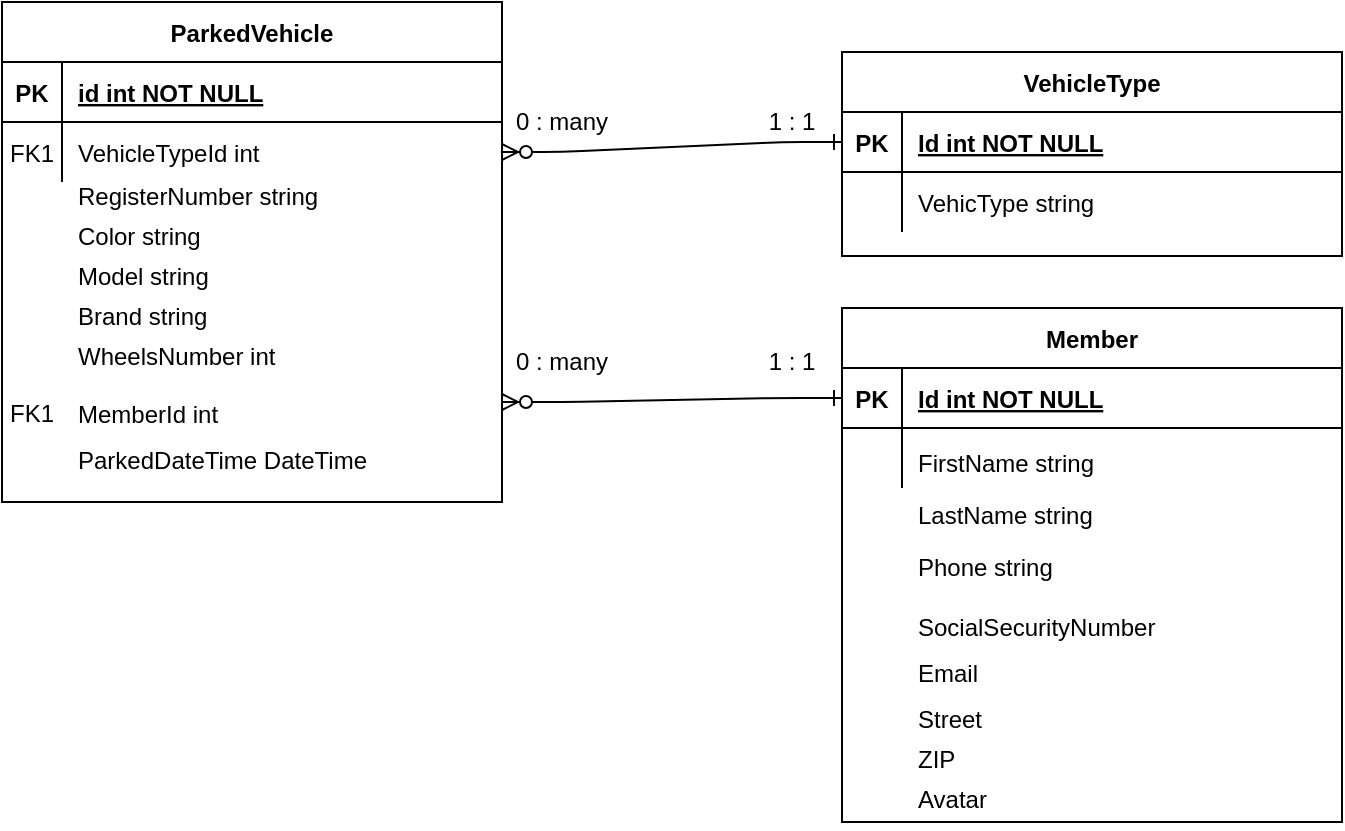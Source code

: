 <mxfile version="13.8.2" type="device"><diagram id="R2lEEEUBdFMjLlhIrx00" name="Page-1"><mxGraphModel dx="299" dy="491" grid="1" gridSize="10" guides="1" tooltips="1" connect="1" arrows="1" fold="1" page="1" pageScale="1" pageWidth="850" pageHeight="1100" math="0" shadow="0" extFonts="Permanent Marker^https://fonts.googleapis.com/css?family=Permanent+Marker"><root><mxCell id="0"/><mxCell id="1" parent="0"/><mxCell id="C-vyLk0tnHw3VtMMgP7b-1" value="" style="edgeStyle=entityRelationEdgeStyle;endArrow=ERone;startArrow=ERzeroToMany;endFill=0;startFill=1;entryX=0;entryY=0.5;entryDx=0;entryDy=0;" parent="1" target="C-vyLk0tnHw3VtMMgP7b-3" edge="1"><mxGeometry width="100" height="100" relative="1" as="geometry"><mxPoint x="310" y="280" as="sourcePoint"/><mxPoint x="440" y="620" as="targetPoint"/></mxGeometry></mxCell><mxCell id="C-vyLk0tnHw3VtMMgP7b-2" value="Member" style="shape=table;startSize=30;container=1;collapsible=1;childLayout=tableLayout;fixedRows=1;rowLines=0;fontStyle=1;align=center;resizeLast=1;" parent="1" vertex="1"><mxGeometry x="480" y="233" width="250" height="257" as="geometry"/></mxCell><mxCell id="C-vyLk0tnHw3VtMMgP7b-3" value="" style="shape=partialRectangle;collapsible=0;dropTarget=0;pointerEvents=0;fillColor=none;points=[[0,0.5],[1,0.5]];portConstraint=eastwest;top=0;left=0;right=0;bottom=1;" parent="C-vyLk0tnHw3VtMMgP7b-2" vertex="1"><mxGeometry y="30" width="250" height="30" as="geometry"/></mxCell><mxCell id="C-vyLk0tnHw3VtMMgP7b-4" value="PK" style="shape=partialRectangle;overflow=hidden;connectable=0;fillColor=none;top=0;left=0;bottom=0;right=0;fontStyle=1;" parent="C-vyLk0tnHw3VtMMgP7b-3" vertex="1"><mxGeometry width="30" height="30" as="geometry"/></mxCell><mxCell id="C-vyLk0tnHw3VtMMgP7b-5" value="Id int NOT NULL " style="shape=partialRectangle;overflow=hidden;connectable=0;fillColor=none;top=0;left=0;bottom=0;right=0;align=left;spacingLeft=6;fontStyle=5;" parent="C-vyLk0tnHw3VtMMgP7b-3" vertex="1"><mxGeometry x="30" width="220" height="30" as="geometry"/></mxCell><mxCell id="C-vyLk0tnHw3VtMMgP7b-6" value="" style="shape=partialRectangle;collapsible=0;dropTarget=0;pointerEvents=0;fillColor=none;points=[[0,0.5],[1,0.5]];portConstraint=eastwest;top=0;left=0;right=0;bottom=0;" parent="C-vyLk0tnHw3VtMMgP7b-2" vertex="1"><mxGeometry y="60" width="250" height="30" as="geometry"/></mxCell><mxCell id="C-vyLk0tnHw3VtMMgP7b-7" value="" style="shape=partialRectangle;overflow=hidden;connectable=0;fillColor=none;top=0;left=0;bottom=0;right=0;" parent="C-vyLk0tnHw3VtMMgP7b-6" vertex="1"><mxGeometry width="30" height="30" as="geometry"/></mxCell><mxCell id="C-vyLk0tnHw3VtMMgP7b-8" value="" style="shape=partialRectangle;overflow=hidden;connectable=0;fillColor=none;top=0;left=0;bottom=0;right=0;align=left;spacingLeft=6;" parent="C-vyLk0tnHw3VtMMgP7b-6" vertex="1"><mxGeometry x="30" width="220" height="30" as="geometry"/></mxCell><mxCell id="C-vyLk0tnHw3VtMMgP7b-23" value="ParkedVehicle" style="shape=table;startSize=30;container=1;collapsible=1;childLayout=tableLayout;fixedRows=1;rowLines=0;fontStyle=1;align=center;resizeLast=1;" parent="1" vertex="1"><mxGeometry x="60" y="80" width="250" height="250" as="geometry"/></mxCell><mxCell id="C-vyLk0tnHw3VtMMgP7b-24" value="" style="shape=partialRectangle;collapsible=0;dropTarget=0;pointerEvents=0;fillColor=none;points=[[0,0.5],[1,0.5]];portConstraint=eastwest;top=0;left=0;right=0;bottom=1;" parent="C-vyLk0tnHw3VtMMgP7b-23" vertex="1"><mxGeometry y="30" width="250" height="30" as="geometry"/></mxCell><mxCell id="C-vyLk0tnHw3VtMMgP7b-25" value="PK" style="shape=partialRectangle;overflow=hidden;connectable=0;fillColor=none;top=0;left=0;bottom=0;right=0;fontStyle=1;" parent="C-vyLk0tnHw3VtMMgP7b-24" vertex="1"><mxGeometry width="30" height="30" as="geometry"/></mxCell><mxCell id="C-vyLk0tnHw3VtMMgP7b-26" value="id int NOT NULL " style="shape=partialRectangle;overflow=hidden;connectable=0;fillColor=none;top=0;left=0;bottom=0;right=0;align=left;spacingLeft=6;fontStyle=5;" parent="C-vyLk0tnHw3VtMMgP7b-24" vertex="1"><mxGeometry x="30" width="220" height="30" as="geometry"/></mxCell><mxCell id="C-vyLk0tnHw3VtMMgP7b-27" value="" style="shape=partialRectangle;collapsible=0;dropTarget=0;pointerEvents=0;fillColor=none;points=[[0,0.5],[1,0.5]];portConstraint=eastwest;top=0;left=0;right=0;bottom=0;" parent="C-vyLk0tnHw3VtMMgP7b-23" vertex="1"><mxGeometry y="60" width="250" height="30" as="geometry"/></mxCell><mxCell id="C-vyLk0tnHw3VtMMgP7b-28" value="" style="shape=partialRectangle;overflow=hidden;connectable=0;fillColor=none;top=0;left=0;bottom=0;right=0;" parent="C-vyLk0tnHw3VtMMgP7b-27" vertex="1"><mxGeometry width="30" height="30" as="geometry"/></mxCell><mxCell id="C-vyLk0tnHw3VtMMgP7b-29" value="VehicleTypeId int" style="shape=partialRectangle;overflow=hidden;connectable=0;fillColor=none;top=0;left=0;bottom=0;right=0;align=left;spacingLeft=6;" parent="C-vyLk0tnHw3VtMMgP7b-27" vertex="1"><mxGeometry x="30" width="220" height="30" as="geometry"/></mxCell><mxCell id="QqNzqw2DzFEVBb72WJGt-21" value="RegisterNumber string" style="shape=partialRectangle;overflow=hidden;connectable=0;fillColor=none;top=0;left=0;bottom=0;right=0;align=left;spacingLeft=6;" vertex="1" parent="1"><mxGeometry x="90" y="160" width="220" height="33" as="geometry"/></mxCell><mxCell id="QqNzqw2DzFEVBb72WJGt-22" value="Color string" style="shape=partialRectangle;overflow=hidden;connectable=0;fillColor=none;top=0;left=0;bottom=0;right=0;align=left;spacingLeft=6;" vertex="1" parent="1"><mxGeometry x="90" y="180" width="220" height="33" as="geometry"/></mxCell><mxCell id="QqNzqw2DzFEVBb72WJGt-23" value="Model string" style="shape=partialRectangle;overflow=hidden;connectable=0;fillColor=none;top=0;left=0;bottom=0;right=0;align=left;spacingLeft=6;" vertex="1" parent="1"><mxGeometry x="90" y="200" width="220" height="33" as="geometry"/></mxCell><mxCell id="QqNzqw2DzFEVBb72WJGt-24" value="Brand string" style="shape=partialRectangle;overflow=hidden;connectable=0;fillColor=none;top=0;left=0;bottom=0;right=0;align=left;spacingLeft=6;" vertex="1" parent="1"><mxGeometry x="90" y="220" width="220" height="33" as="geometry"/></mxCell><mxCell id="QqNzqw2DzFEVBb72WJGt-25" value="WheelsNumber int" style="shape=partialRectangle;overflow=hidden;connectable=0;fillColor=none;top=0;left=0;bottom=0;right=0;align=left;spacingLeft=6;" vertex="1" parent="1"><mxGeometry x="90" y="240" width="220" height="33" as="geometry"/></mxCell><mxCell id="QqNzqw2DzFEVBb72WJGt-26" value="VehicleType" style="shape=table;startSize=30;container=1;collapsible=1;childLayout=tableLayout;fixedRows=1;rowLines=0;fontStyle=1;align=center;resizeLast=1;" vertex="1" parent="1"><mxGeometry x="480" y="105" width="250" height="102" as="geometry"/></mxCell><mxCell id="QqNzqw2DzFEVBb72WJGt-27" value="" style="shape=partialRectangle;collapsible=0;dropTarget=0;pointerEvents=0;fillColor=none;points=[[0,0.5],[1,0.5]];portConstraint=eastwest;top=0;left=0;right=0;bottom=1;" vertex="1" parent="QqNzqw2DzFEVBb72WJGt-26"><mxGeometry y="30" width="250" height="30" as="geometry"/></mxCell><mxCell id="QqNzqw2DzFEVBb72WJGt-28" value="PK" style="shape=partialRectangle;overflow=hidden;connectable=0;fillColor=none;top=0;left=0;bottom=0;right=0;fontStyle=1;" vertex="1" parent="QqNzqw2DzFEVBb72WJGt-27"><mxGeometry width="30" height="30" as="geometry"/></mxCell><mxCell id="QqNzqw2DzFEVBb72WJGt-29" value="Id int NOT NULL " style="shape=partialRectangle;overflow=hidden;connectable=0;fillColor=none;top=0;left=0;bottom=0;right=0;align=left;spacingLeft=6;fontStyle=5;" vertex="1" parent="QqNzqw2DzFEVBb72WJGt-27"><mxGeometry x="30" width="220" height="30" as="geometry"/></mxCell><mxCell id="QqNzqw2DzFEVBb72WJGt-30" value="" style="shape=partialRectangle;collapsible=0;dropTarget=0;pointerEvents=0;fillColor=none;points=[[0,0.5],[1,0.5]];portConstraint=eastwest;top=0;left=0;right=0;bottom=0;" vertex="1" parent="QqNzqw2DzFEVBb72WJGt-26"><mxGeometry y="60" width="250" height="30" as="geometry"/></mxCell><mxCell id="QqNzqw2DzFEVBb72WJGt-31" value="" style="shape=partialRectangle;overflow=hidden;connectable=0;fillColor=none;top=0;left=0;bottom=0;right=0;" vertex="1" parent="QqNzqw2DzFEVBb72WJGt-30"><mxGeometry width="30" height="30" as="geometry"/></mxCell><mxCell id="QqNzqw2DzFEVBb72WJGt-32" value="VehicType string" style="shape=partialRectangle;overflow=hidden;connectable=0;fillColor=none;top=0;left=0;bottom=0;right=0;align=left;spacingLeft=6;" vertex="1" parent="QqNzqw2DzFEVBb72WJGt-30"><mxGeometry x="30" width="220" height="30" as="geometry"/></mxCell><mxCell id="QqNzqw2DzFEVBb72WJGt-36" value="" style="edgeStyle=entityRelationEdgeStyle;endArrow=ERone;startArrow=ERzeroToMany;endFill=0;startFill=1;entryX=0;entryY=0.5;entryDx=0;entryDy=0;exitX=1;exitY=0.5;exitDx=0;exitDy=0;" edge="1" parent="1" source="C-vyLk0tnHw3VtMMgP7b-27" target="QqNzqw2DzFEVBb72WJGt-27"><mxGeometry width="100" height="100" relative="1" as="geometry"><mxPoint x="310" y="150" as="sourcePoint"/><mxPoint x="490" y="150" as="targetPoint"/></mxGeometry></mxCell><mxCell id="QqNzqw2DzFEVBb72WJGt-37" value="FK1" style="shape=partialRectangle;overflow=hidden;connectable=0;fillColor=none;top=0;left=0;bottom=0;right=0;fontStyle=0;" vertex="1" parent="1"><mxGeometry x="60" y="270" width="30" height="30" as="geometry"/></mxCell><mxCell id="QqNzqw2DzFEVBb72WJGt-38" value="MemberId int" style="shape=partialRectangle;overflow=hidden;connectable=0;fillColor=none;top=0;left=0;bottom=0;right=0;align=left;spacingLeft=6;" vertex="1" parent="1"><mxGeometry x="90" y="269" width="220" height="33" as="geometry"/></mxCell><mxCell id="QqNzqw2DzFEVBb72WJGt-39" value="FK1" style="shape=partialRectangle;overflow=hidden;connectable=0;fillColor=none;top=0;left=0;bottom=0;right=0;fontStyle=0;" vertex="1" parent="1"><mxGeometry x="60" y="140" width="30" height="30" as="geometry"/></mxCell><mxCell id="QqNzqw2DzFEVBb72WJGt-41" value="FirstName string" style="shape=partialRectangle;overflow=hidden;connectable=0;fillColor=none;top=0;left=0;bottom=0;right=0;align=left;spacingLeft=6;" vertex="1" parent="1"><mxGeometry x="510" y="295" width="220" height="30" as="geometry"/></mxCell><mxCell id="QqNzqw2DzFEVBb72WJGt-42" value="LastName string" style="shape=partialRectangle;overflow=hidden;connectable=0;fillColor=none;top=0;left=0;bottom=0;right=0;align=left;spacingLeft=6;" vertex="1" parent="1"><mxGeometry x="510" y="321" width="220" height="30" as="geometry"/></mxCell><mxCell id="QqNzqw2DzFEVBb72WJGt-44" value="Phone string" style="shape=partialRectangle;overflow=hidden;connectable=0;fillColor=none;top=0;left=0;bottom=0;right=0;align=left;spacingLeft=6;" vertex="1" parent="1"><mxGeometry x="510" y="347" width="220" height="30" as="geometry"/></mxCell><mxCell id="QqNzqw2DzFEVBb72WJGt-45" value="SocialSecurityNumber" style="shape=partialRectangle;overflow=hidden;connectable=0;fillColor=none;top=0;left=0;bottom=0;right=0;align=left;spacingLeft=6;" vertex="1" parent="1"><mxGeometry x="510" y="377" width="220" height="30" as="geometry"/></mxCell><mxCell id="QqNzqw2DzFEVBb72WJGt-46" value="Email" style="shape=partialRectangle;overflow=hidden;connectable=0;fillColor=none;top=0;left=0;bottom=0;right=0;align=left;spacingLeft=6;" vertex="1" parent="1"><mxGeometry x="510" y="400" width="220" height="30" as="geometry"/></mxCell><mxCell id="QqNzqw2DzFEVBb72WJGt-47" value="Street" style="shape=partialRectangle;overflow=hidden;connectable=0;fillColor=none;top=0;left=0;bottom=0;right=0;align=left;spacingLeft=6;" vertex="1" parent="1"><mxGeometry x="510" y="423" width="220" height="30" as="geometry"/></mxCell><mxCell id="QqNzqw2DzFEVBb72WJGt-48" value="ZIP" style="shape=partialRectangle;overflow=hidden;connectable=0;fillColor=none;top=0;left=0;bottom=0;right=0;align=left;spacingLeft=6;" vertex="1" parent="1"><mxGeometry x="510" y="443" width="220" height="30" as="geometry"/></mxCell><mxCell id="QqNzqw2DzFEVBb72WJGt-49" value="Avatar" style="shape=partialRectangle;overflow=hidden;connectable=0;fillColor=none;top=0;left=0;bottom=0;right=0;align=left;spacingLeft=6;" vertex="1" parent="1"><mxGeometry x="510" y="463" width="220" height="30" as="geometry"/></mxCell><mxCell id="QqNzqw2DzFEVBb72WJGt-50" value="0 : many" style="text;html=1;strokeColor=none;fillColor=none;align=center;verticalAlign=middle;whiteSpace=wrap;rounded=0;" vertex="1" parent="1"><mxGeometry x="310" y="250" width="60" height="20" as="geometry"/></mxCell><mxCell id="QqNzqw2DzFEVBb72WJGt-51" value="1 : 1" style="text;html=1;strokeColor=none;fillColor=none;align=center;verticalAlign=middle;whiteSpace=wrap;rounded=0;" vertex="1" parent="1"><mxGeometry x="425" y="130" width="60" height="20" as="geometry"/></mxCell><mxCell id="QqNzqw2DzFEVBb72WJGt-52" value="1 : 1" style="text;html=1;strokeColor=none;fillColor=none;align=center;verticalAlign=middle;whiteSpace=wrap;rounded=0;" vertex="1" parent="1"><mxGeometry x="425" y="250" width="60" height="20" as="geometry"/></mxCell><mxCell id="QqNzqw2DzFEVBb72WJGt-53" value="0 : many" style="text;html=1;strokeColor=none;fillColor=none;align=center;verticalAlign=middle;whiteSpace=wrap;rounded=0;" vertex="1" parent="1"><mxGeometry x="310" y="130" width="60" height="20" as="geometry"/></mxCell><mxCell id="QqNzqw2DzFEVBb72WJGt-54" value="ParkedDateTime DateTime " style="shape=partialRectangle;overflow=hidden;connectable=0;fillColor=none;top=0;left=0;bottom=0;right=0;align=left;spacingLeft=6;" vertex="1" parent="1"><mxGeometry x="90" y="292" width="220" height="33" as="geometry"/></mxCell></root></mxGraphModel></diagram></mxfile>